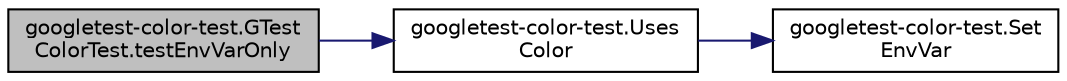 digraph "googletest-color-test.GTestColorTest.testEnvVarOnly"
{
 // LATEX_PDF_SIZE
  bgcolor="transparent";
  edge [fontname="Helvetica",fontsize="10",labelfontname="Helvetica",labelfontsize="10"];
  node [fontname="Helvetica",fontsize="10",shape=record];
  rankdir="LR";
  Node1 [label="googletest-color-test.GTest\lColorTest.testEnvVarOnly",height=0.2,width=0.4,color="black", fillcolor="grey75", style="filled", fontcolor="black",tooltip=" "];
  Node1 -> Node2 [color="midnightblue",fontsize="10",style="solid",fontname="Helvetica"];
  Node2 [label="googletest-color-test.Uses\lColor",height=0.2,width=0.4,color="black",URL="$namespacegoogletest-color-test.html#a6b0f6528a3b277806378d1b0a7aa09bd",tooltip=" "];
  Node2 -> Node3 [color="midnightblue",fontsize="10",style="solid",fontname="Helvetica"];
  Node3 [label="googletest-color-test.Set\lEnvVar",height=0.2,width=0.4,color="black",URL="$namespacegoogletest-color-test.html#a6892a0e83ce77517fa25534cc2c56210",tooltip=" "];
}

